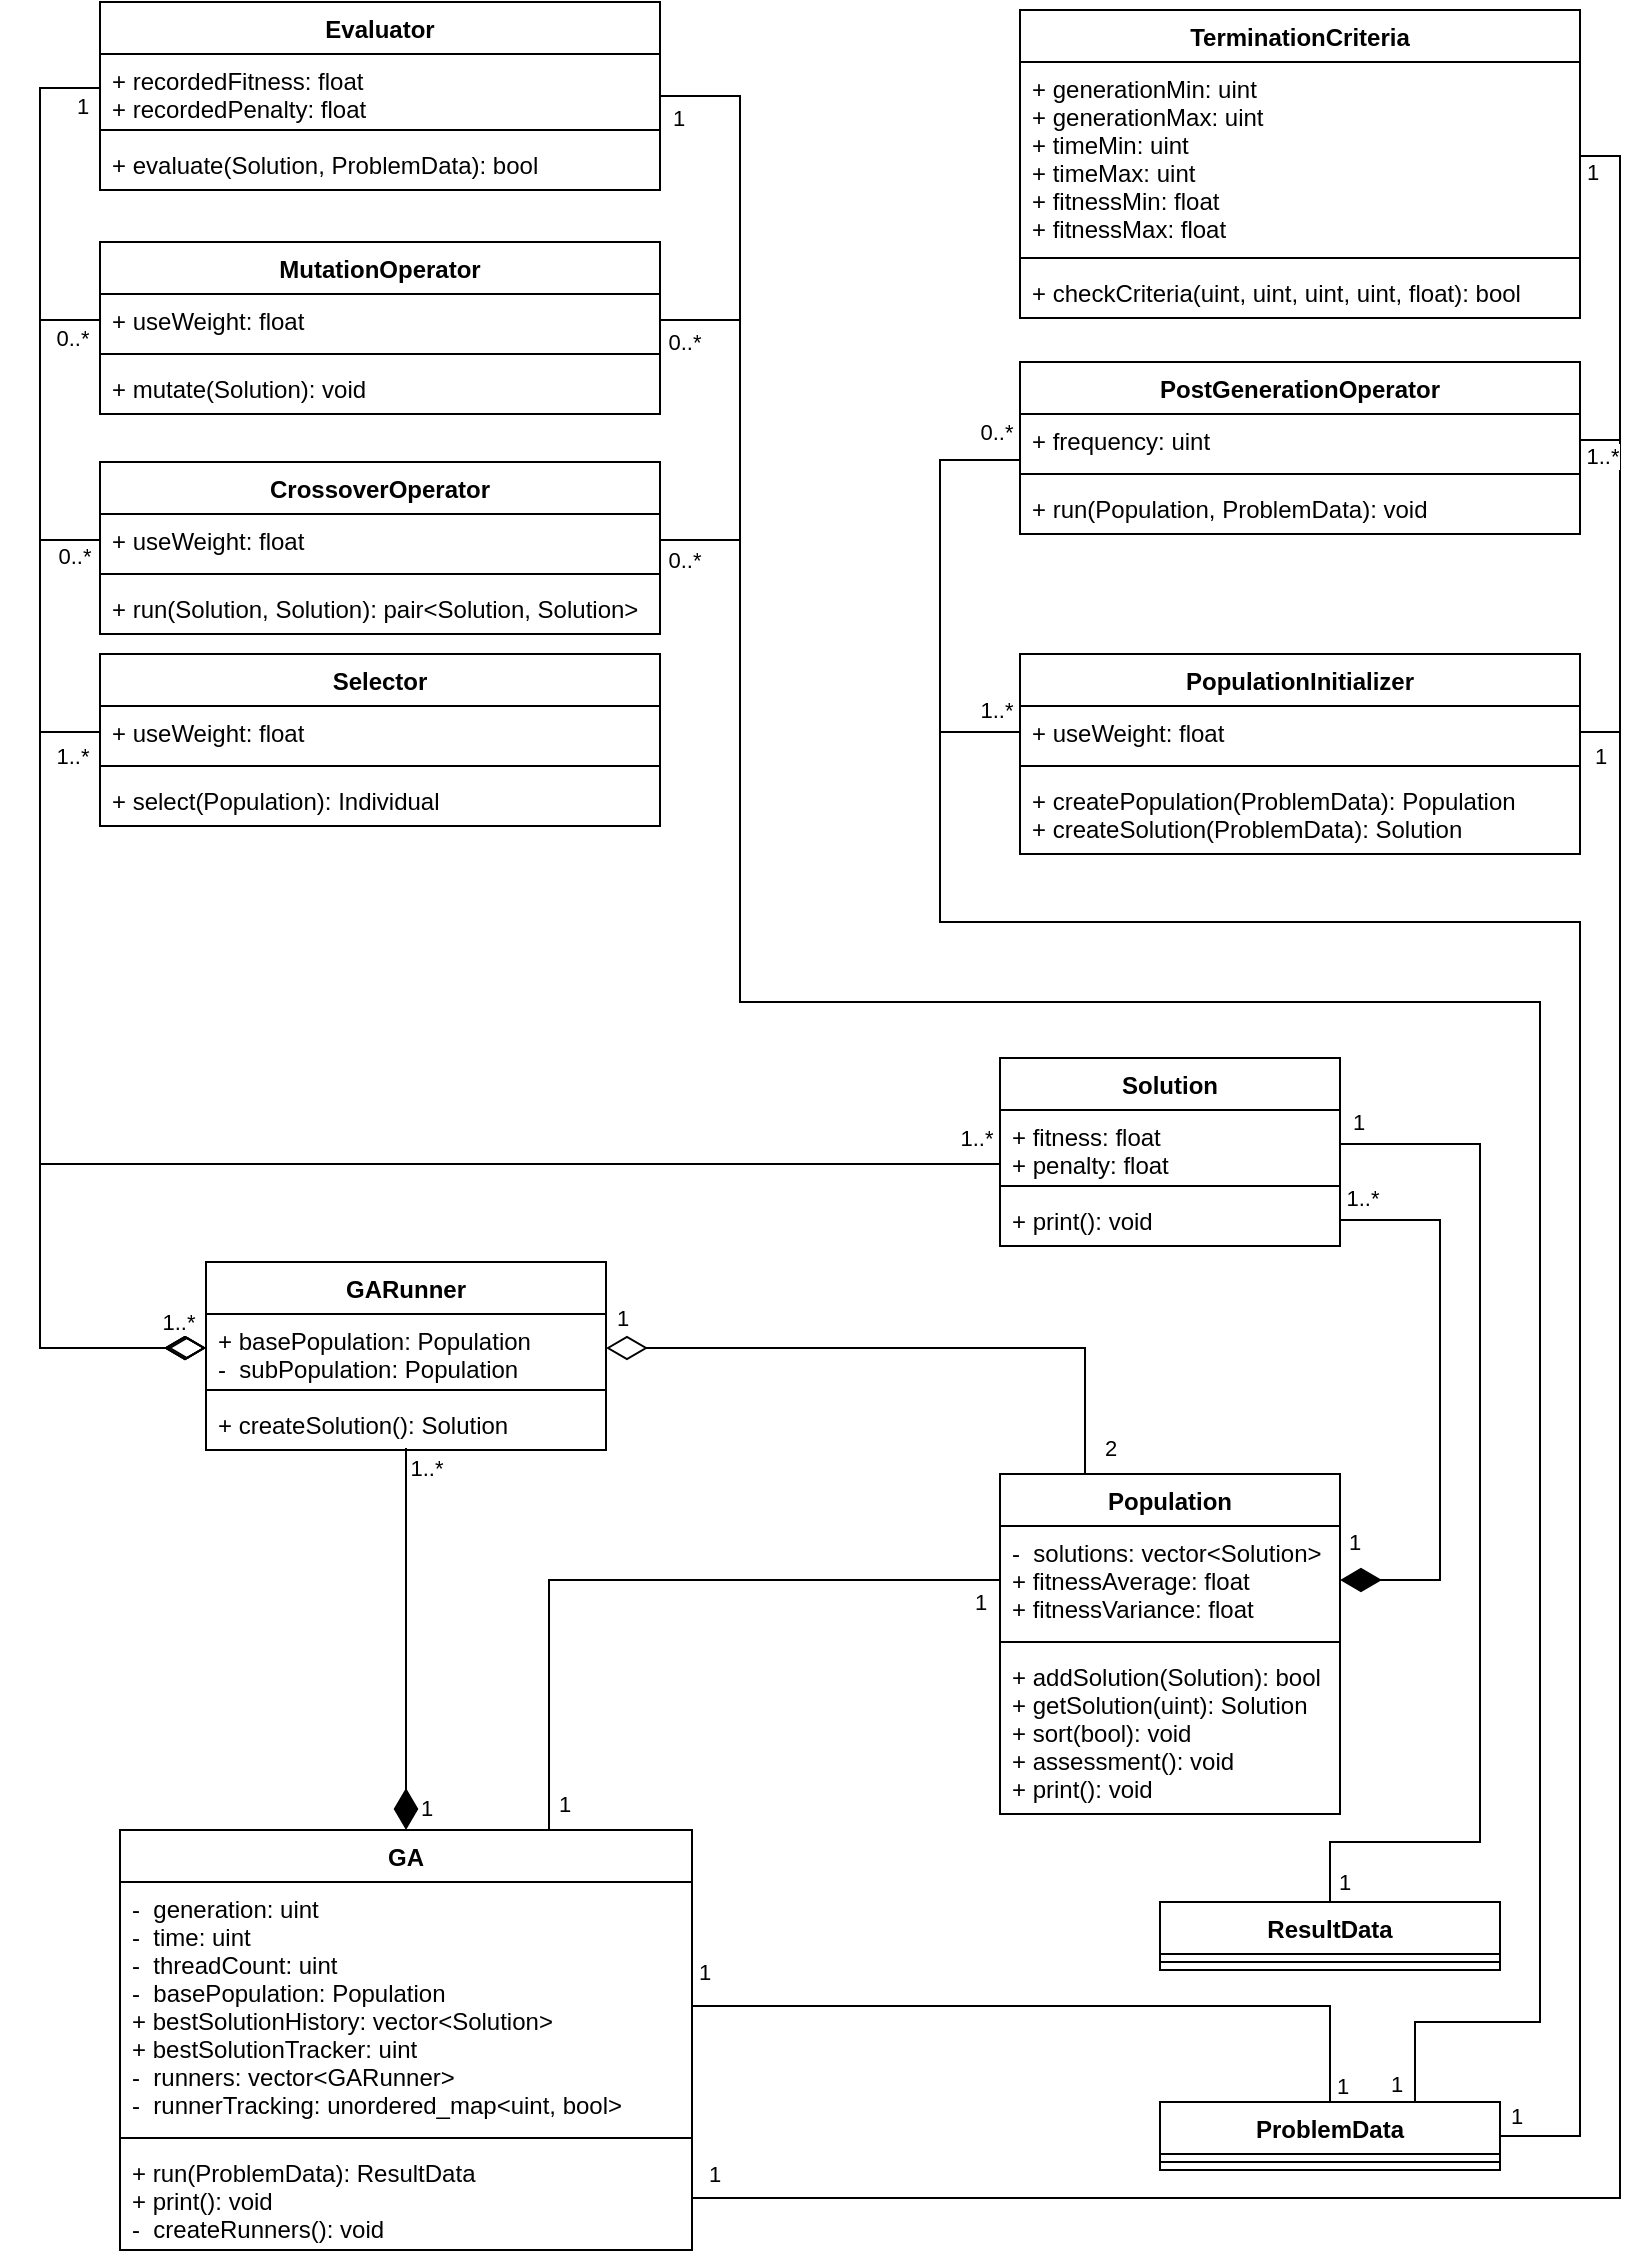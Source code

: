 <mxfile version="14.1.8" type="device"><diagram id="Fp5BeGc4P1zBLiBqkz0d" name="Sivu-1"><mxGraphModel dx="1422" dy="822" grid="1" gridSize="10" guides="1" tooltips="1" connect="1" arrows="1" fold="1" page="1" pageScale="1" pageWidth="827" pageHeight="1169" math="0" shadow="0"><root><mxCell id="0"/><mxCell id="1" parent="0"/><mxCell id="bLDgubu4ZvrGQS9YQGtU-7" style="edgeStyle=orthogonalEdgeStyle;rounded=0;orthogonalLoop=1;jettySize=auto;html=1;entryX=0.5;entryY=0.962;entryDx=0;entryDy=0;entryPerimeter=0;endArrow=none;endFill=0;startArrow=diamondThin;startFill=1;startSize=18;" parent="1" source="Of3fuPHcNje9wNOqwweY-1" target="Of3fuPHcNje9wNOqwweY-56" edge="1"><mxGeometry relative="1" as="geometry"/></mxCell><mxCell id="bLDgubu4ZvrGQS9YQGtU-8" value="1" style="edgeLabel;html=1;align=center;verticalAlign=middle;resizable=0;points=[];" parent="bLDgubu4ZvrGQS9YQGtU-7" vertex="1" connectable="0"><mxGeometry x="-0.856" y="-1" relative="1" as="geometry"><mxPoint x="9" y="3" as="offset"/></mxGeometry></mxCell><mxCell id="bLDgubu4ZvrGQS9YQGtU-9" value="1..*" style="edgeLabel;html=1;align=center;verticalAlign=middle;resizable=0;points=[];" parent="bLDgubu4ZvrGQS9YQGtU-7" vertex="1" connectable="0"><mxGeometry x="0.811" y="3" relative="1" as="geometry"><mxPoint x="13" y="-8" as="offset"/></mxGeometry></mxCell><mxCell id="bLDgubu4ZvrGQS9YQGtU-11" style="edgeStyle=orthogonalEdgeStyle;rounded=0;orthogonalLoop=1;jettySize=auto;html=1;entryX=0;entryY=0.5;entryDx=0;entryDy=0;endArrow=none;endFill=0;exitX=0.75;exitY=0;exitDx=0;exitDy=0;" parent="1" source="Of3fuPHcNje9wNOqwweY-1" target="Of3fuPHcNje9wNOqwweY-26" edge="1"><mxGeometry relative="1" as="geometry"><Array as="points"><mxPoint x="275" y="789"/></Array></mxGeometry></mxCell><mxCell id="bLDgubu4ZvrGQS9YQGtU-25" value="1" style="edgeLabel;html=1;align=center;verticalAlign=middle;resizable=0;points=[];" parent="bLDgubu4ZvrGQS9YQGtU-11" vertex="1" connectable="0"><mxGeometry x="-0.892" y="-1" relative="1" as="geometry"><mxPoint x="6" y="6" as="offset"/></mxGeometry></mxCell><mxCell id="bLDgubu4ZvrGQS9YQGtU-26" value="1" style="edgeLabel;html=1;align=center;verticalAlign=middle;resizable=0;points=[];" parent="bLDgubu4ZvrGQS9YQGtU-11" vertex="1" connectable="0"><mxGeometry x="0.886" y="-1" relative="1" as="geometry"><mxPoint x="9.5" y="10" as="offset"/></mxGeometry></mxCell><mxCell id="Of3fuPHcNje9wNOqwweY-1" value="GA" style="swimlane;fontStyle=1;align=center;verticalAlign=top;childLayout=stackLayout;horizontal=1;startSize=26;horizontalStack=0;resizeParent=1;resizeParentMax=0;resizeLast=0;collapsible=1;marginBottom=0;" parent="1" vertex="1"><mxGeometry x="60" y="914" width="286" height="210" as="geometry"/></mxCell><mxCell id="Of3fuPHcNje9wNOqwweY-2" value="-  generation: uint&#10;-  time: uint&#10;-  threadCount: uint&#10;-  basePopulation: Population&#10;+ bestSolutionHistory: vector&lt;Solution&gt;&#10;+ bestSolutionTracker: uint&#10;-  runners: vector&lt;GARunner&gt;&#10;-  runnerTracking: unordered_map&lt;uint, bool&gt;" style="text;strokeColor=none;fillColor=none;align=left;verticalAlign=top;spacingLeft=4;spacingRight=4;overflow=hidden;rotatable=0;points=[[0,0.5],[1,0.5]];portConstraint=eastwest;" parent="Of3fuPHcNje9wNOqwweY-1" vertex="1"><mxGeometry y="26" width="286" height="124" as="geometry"/></mxCell><mxCell id="Of3fuPHcNje9wNOqwweY-3" value="" style="line;strokeWidth=1;fillColor=none;align=left;verticalAlign=middle;spacingTop=-1;spacingLeft=3;spacingRight=3;rotatable=0;labelPosition=right;points=[];portConstraint=eastwest;" parent="Of3fuPHcNje9wNOqwweY-1" vertex="1"><mxGeometry y="150" width="286" height="8" as="geometry"/></mxCell><mxCell id="Of3fuPHcNje9wNOqwweY-4" value="+ run(ProblemData): ResultData&#10;+ print(): void&#10;-  createRunners(): void" style="text;strokeColor=none;fillColor=none;align=left;verticalAlign=top;spacingLeft=4;spacingRight=4;overflow=hidden;rotatable=0;points=[[0,0.5],[1,0.5]];portConstraint=eastwest;" parent="Of3fuPHcNje9wNOqwweY-1" vertex="1"><mxGeometry y="158" width="286" height="52" as="geometry"/></mxCell><mxCell id="Of3fuPHcNje9wNOqwweY-9" value="Evaluator" style="swimlane;fontStyle=1;align=center;verticalAlign=top;childLayout=stackLayout;horizontal=1;startSize=26;horizontalStack=0;resizeParent=1;resizeParentMax=0;resizeLast=0;collapsible=1;marginBottom=0;" parent="1" vertex="1"><mxGeometry x="50" width="280" height="94" as="geometry"/></mxCell><mxCell id="Of3fuPHcNje9wNOqwweY-10" value="+ recordedFitness: float&#10;+ recordedPenalty: float" style="text;strokeColor=none;fillColor=none;align=left;verticalAlign=top;spacingLeft=4;spacingRight=4;overflow=hidden;rotatable=0;points=[[0,0.5],[1,0.5]];portConstraint=eastwest;" parent="Of3fuPHcNje9wNOqwweY-9" vertex="1"><mxGeometry y="26" width="280" height="34" as="geometry"/></mxCell><mxCell id="Of3fuPHcNje9wNOqwweY-11" value="" style="line;strokeWidth=1;fillColor=none;align=left;verticalAlign=middle;spacingTop=-1;spacingLeft=3;spacingRight=3;rotatable=0;labelPosition=right;points=[];portConstraint=eastwest;" parent="Of3fuPHcNje9wNOqwweY-9" vertex="1"><mxGeometry y="60" width="280" height="8" as="geometry"/></mxCell><mxCell id="Of3fuPHcNje9wNOqwweY-12" value="+ evaluate(Solution, ProblemData): bool" style="text;strokeColor=none;fillColor=none;align=left;verticalAlign=top;spacingLeft=4;spacingRight=4;overflow=hidden;rotatable=0;points=[[0,0.5],[1,0.5]];portConstraint=eastwest;" parent="Of3fuPHcNje9wNOqwweY-9" vertex="1"><mxGeometry y="68" width="280" height="26" as="geometry"/></mxCell><mxCell id="Of3fuPHcNje9wNOqwweY-13" value="Selector" style="swimlane;fontStyle=1;align=center;verticalAlign=top;childLayout=stackLayout;horizontal=1;startSize=26;horizontalStack=0;resizeParent=1;resizeParentMax=0;resizeLast=0;collapsible=1;marginBottom=0;" parent="1" vertex="1"><mxGeometry x="50" y="326" width="280" height="86" as="geometry"/></mxCell><mxCell id="Of3fuPHcNje9wNOqwweY-14" value="+ useWeight: float" style="text;strokeColor=none;fillColor=none;align=left;verticalAlign=top;spacingLeft=4;spacingRight=4;overflow=hidden;rotatable=0;points=[[0,0.5],[1,0.5]];portConstraint=eastwest;" parent="Of3fuPHcNje9wNOqwweY-13" vertex="1"><mxGeometry y="26" width="280" height="26" as="geometry"/></mxCell><mxCell id="Of3fuPHcNje9wNOqwweY-15" value="" style="line;strokeWidth=1;fillColor=none;align=left;verticalAlign=middle;spacingTop=-1;spacingLeft=3;spacingRight=3;rotatable=0;labelPosition=right;points=[];portConstraint=eastwest;" parent="Of3fuPHcNje9wNOqwweY-13" vertex="1"><mxGeometry y="52" width="280" height="8" as="geometry"/></mxCell><mxCell id="Of3fuPHcNje9wNOqwweY-16" value="+ select(Population): Individual" style="text;strokeColor=none;fillColor=none;align=left;verticalAlign=top;spacingLeft=4;spacingRight=4;overflow=hidden;rotatable=0;points=[[0,0.5],[1,0.5]];portConstraint=eastwest;" parent="Of3fuPHcNje9wNOqwweY-13" vertex="1"><mxGeometry y="60" width="280" height="26" as="geometry"/></mxCell><mxCell id="Of3fuPHcNje9wNOqwweY-17" value="CrossoverOperator" style="swimlane;fontStyle=1;align=center;verticalAlign=top;childLayout=stackLayout;horizontal=1;startSize=26;horizontalStack=0;resizeParent=1;resizeParentMax=0;resizeLast=0;collapsible=1;marginBottom=0;" parent="1" vertex="1"><mxGeometry x="50" y="230" width="280" height="86" as="geometry"/></mxCell><mxCell id="Of3fuPHcNje9wNOqwweY-18" value="+ useWeight: float" style="text;strokeColor=none;fillColor=none;align=left;verticalAlign=top;spacingLeft=4;spacingRight=4;overflow=hidden;rotatable=0;points=[[0,0.5],[1,0.5]];portConstraint=eastwest;" parent="Of3fuPHcNje9wNOqwweY-17" vertex="1"><mxGeometry y="26" width="280" height="26" as="geometry"/></mxCell><mxCell id="Of3fuPHcNje9wNOqwweY-19" value="" style="line;strokeWidth=1;fillColor=none;align=left;verticalAlign=middle;spacingTop=-1;spacingLeft=3;spacingRight=3;rotatable=0;labelPosition=right;points=[];portConstraint=eastwest;" parent="Of3fuPHcNje9wNOqwweY-17" vertex="1"><mxGeometry y="52" width="280" height="8" as="geometry"/></mxCell><mxCell id="Of3fuPHcNje9wNOqwweY-20" value="+ run(Solution, Solution): pair&lt;Solution, Solution&gt;" style="text;strokeColor=none;fillColor=none;align=left;verticalAlign=top;spacingLeft=4;spacingRight=4;overflow=hidden;rotatable=0;points=[[0,0.5],[1,0.5]];portConstraint=eastwest;" parent="Of3fuPHcNje9wNOqwweY-17" vertex="1"><mxGeometry y="60" width="280" height="26" as="geometry"/></mxCell><mxCell id="Of3fuPHcNje9wNOqwweY-21" value="MutationOperator" style="swimlane;fontStyle=1;align=center;verticalAlign=top;childLayout=stackLayout;horizontal=1;startSize=26;horizontalStack=0;resizeParent=1;resizeParentMax=0;resizeLast=0;collapsible=1;marginBottom=0;" parent="1" vertex="1"><mxGeometry x="50" y="120" width="280" height="86" as="geometry"/></mxCell><mxCell id="Of3fuPHcNje9wNOqwweY-22" value="+ useWeight: float" style="text;strokeColor=none;fillColor=none;align=left;verticalAlign=top;spacingLeft=4;spacingRight=4;overflow=hidden;rotatable=0;points=[[0,0.5],[1,0.5]];portConstraint=eastwest;" parent="Of3fuPHcNje9wNOqwweY-21" vertex="1"><mxGeometry y="26" width="280" height="26" as="geometry"/></mxCell><mxCell id="Of3fuPHcNje9wNOqwweY-23" value="" style="line;strokeWidth=1;fillColor=none;align=left;verticalAlign=middle;spacingTop=-1;spacingLeft=3;spacingRight=3;rotatable=0;labelPosition=right;points=[];portConstraint=eastwest;" parent="Of3fuPHcNje9wNOqwweY-21" vertex="1"><mxGeometry y="52" width="280" height="8" as="geometry"/></mxCell><mxCell id="Of3fuPHcNje9wNOqwweY-24" value="+ mutate(Solution): void" style="text;strokeColor=none;fillColor=none;align=left;verticalAlign=top;spacingLeft=4;spacingRight=4;overflow=hidden;rotatable=0;points=[[0,0.5],[1,0.5]];portConstraint=eastwest;" parent="Of3fuPHcNje9wNOqwweY-21" vertex="1"><mxGeometry y="60" width="280" height="26" as="geometry"/></mxCell><mxCell id="bLDgubu4ZvrGQS9YQGtU-20" style="edgeStyle=orthogonalEdgeStyle;rounded=0;orthogonalLoop=1;jettySize=auto;html=1;endArrow=none;endFill=0;strokeWidth=1;endSize=18;startArrow=diamondThin;startFill=1;startSize=18;entryX=1;entryY=0.5;entryDx=0;entryDy=0;exitX=1;exitY=0.5;exitDx=0;exitDy=0;" parent="1" source="Of3fuPHcNje9wNOqwweY-26" target="Of3fuPHcNje9wNOqwweY-32" edge="1"><mxGeometry relative="1" as="geometry"><mxPoint x="530" y="670" as="targetPoint"/><Array as="points"><mxPoint x="720" y="789"/><mxPoint x="720" y="609"/></Array></mxGeometry></mxCell><mxCell id="bLDgubu4ZvrGQS9YQGtU-21" value="1" style="edgeLabel;html=1;align=center;verticalAlign=middle;resizable=0;points=[];" parent="bLDgubu4ZvrGQS9YQGtU-20" vertex="1" connectable="0"><mxGeometry x="-0.766" y="4" relative="1" as="geometry"><mxPoint x="-26" y="-15" as="offset"/></mxGeometry></mxCell><mxCell id="bLDgubu4ZvrGQS9YQGtU-24" value="1..*" style="edgeLabel;html=1;align=center;verticalAlign=middle;resizable=0;points=[];" parent="bLDgubu4ZvrGQS9YQGtU-20" vertex="1" connectable="0"><mxGeometry x="0.734" relative="1" as="geometry"><mxPoint x="-26" y="-11" as="offset"/></mxGeometry></mxCell><mxCell id="Of3fuPHcNje9wNOqwweY-25" value="Population" style="swimlane;fontStyle=1;align=center;verticalAlign=top;childLayout=stackLayout;horizontal=1;startSize=26;horizontalStack=0;resizeParent=1;resizeParentMax=0;resizeLast=0;collapsible=1;marginBottom=0;" parent="1" vertex="1"><mxGeometry x="500" y="736" width="170" height="170" as="geometry"/></mxCell><mxCell id="Of3fuPHcNje9wNOqwweY-26" value="-  solutions: vector&lt;Solution&gt;&#10;+ fitnessAverage: float&#10;+ fitnessVariance: float" style="text;strokeColor=none;fillColor=none;align=left;verticalAlign=top;spacingLeft=4;spacingRight=4;overflow=hidden;rotatable=0;points=[[0,0.5],[1,0.5]];portConstraint=eastwest;" parent="Of3fuPHcNje9wNOqwweY-25" vertex="1"><mxGeometry y="26" width="170" height="54" as="geometry"/></mxCell><mxCell id="Of3fuPHcNje9wNOqwweY-27" value="" style="line;strokeWidth=1;fillColor=none;align=left;verticalAlign=middle;spacingTop=-1;spacingLeft=3;spacingRight=3;rotatable=0;labelPosition=right;points=[];portConstraint=eastwest;" parent="Of3fuPHcNje9wNOqwweY-25" vertex="1"><mxGeometry y="80" width="170" height="8" as="geometry"/></mxCell><mxCell id="Of3fuPHcNje9wNOqwweY-28" value="+ addSolution(Solution): bool&#10;+ getSolution(uint): Solution&#10;+ sort(bool): void&#10;+ assessment(): void&#10;+ print(): void" style="text;strokeColor=none;fillColor=none;align=left;verticalAlign=top;spacingLeft=4;spacingRight=4;overflow=hidden;rotatable=0;points=[[0,0.5],[1,0.5]];portConstraint=eastwest;" parent="Of3fuPHcNje9wNOqwweY-25" vertex="1"><mxGeometry y="88" width="170" height="82" as="geometry"/></mxCell><mxCell id="Of3fuPHcNje9wNOqwweY-29" value="Solution" style="swimlane;fontStyle=1;align=center;verticalAlign=top;childLayout=stackLayout;horizontal=1;startSize=26;horizontalStack=0;resizeParent=1;resizeParentMax=0;resizeLast=0;collapsible=1;marginBottom=0;" parent="1" vertex="1"><mxGeometry x="500" y="528" width="170" height="94" as="geometry"/></mxCell><mxCell id="Of3fuPHcNje9wNOqwweY-30" value="+ fitness: float&#10;+ penalty: float" style="text;strokeColor=none;fillColor=none;align=left;verticalAlign=top;spacingLeft=4;spacingRight=4;overflow=hidden;rotatable=0;points=[[0,0.5],[1,0.5]];portConstraint=eastwest;" parent="Of3fuPHcNje9wNOqwweY-29" vertex="1"><mxGeometry y="26" width="170" height="34" as="geometry"/></mxCell><mxCell id="Of3fuPHcNje9wNOqwweY-31" value="" style="line;strokeWidth=1;fillColor=none;align=left;verticalAlign=middle;spacingTop=-1;spacingLeft=3;spacingRight=3;rotatable=0;labelPosition=right;points=[];portConstraint=eastwest;" parent="Of3fuPHcNje9wNOqwweY-29" vertex="1"><mxGeometry y="60" width="170" height="8" as="geometry"/></mxCell><mxCell id="Of3fuPHcNje9wNOqwweY-32" value="+ print(): void" style="text;strokeColor=none;fillColor=none;align=left;verticalAlign=top;spacingLeft=4;spacingRight=4;overflow=hidden;rotatable=0;points=[[0,0.5],[1,0.5]];portConstraint=eastwest;" parent="Of3fuPHcNje9wNOqwweY-29" vertex="1"><mxGeometry y="68" width="170" height="26" as="geometry"/></mxCell><mxCell id="bLDgubu4ZvrGQS9YQGtU-1" style="edgeStyle=orthogonalEdgeStyle;rounded=0;orthogonalLoop=1;jettySize=auto;html=1;entryX=1;entryY=0.5;entryDx=0;entryDy=0;endArrow=none;endFill=0;endSize=18;exitX=0.5;exitY=0;exitDx=0;exitDy=0;" parent="1" source="Of3fuPHcNje9wNOqwweY-33" target="Of3fuPHcNje9wNOqwweY-2" edge="1"><mxGeometry relative="1" as="geometry"><mxPoint x="560" y="940" as="sourcePoint"/></mxGeometry></mxCell><mxCell id="bLDgubu4ZvrGQS9YQGtU-3" value="1" style="edgeLabel;html=1;align=center;verticalAlign=middle;resizable=0;points=[];" parent="bLDgubu4ZvrGQS9YQGtU-1" vertex="1" connectable="0"><mxGeometry x="-0.948" y="2" relative="1" as="geometry"><mxPoint x="8" y="1" as="offset"/></mxGeometry></mxCell><mxCell id="bLDgubu4ZvrGQS9YQGtU-5" value="1" style="edgeLabel;html=1;align=center;verticalAlign=middle;resizable=0;points=[];" parent="bLDgubu4ZvrGQS9YQGtU-1" vertex="1" connectable="0"><mxGeometry x="0.908" y="2" relative="1" as="geometry"><mxPoint x="-11" y="-19" as="offset"/></mxGeometry></mxCell><mxCell id="bLDgubu4ZvrGQS9YQGtU-38" style="edgeStyle=orthogonalEdgeStyle;rounded=0;orthogonalLoop=1;jettySize=auto;html=1;entryX=1;entryY=0.5;entryDx=0;entryDy=0;startArrow=none;startFill=0;startSize=18;endArrow=none;endFill=0;endSize=6;strokeWidth=1;exitX=0.75;exitY=0;exitDx=0;exitDy=0;" parent="1" source="Of3fuPHcNje9wNOqwweY-33" target="Of3fuPHcNje9wNOqwweY-18" edge="1"><mxGeometry relative="1" as="geometry"><Array as="points"><mxPoint x="708" y="1010"/><mxPoint x="770" y="1010"/><mxPoint x="770" y="500"/><mxPoint x="370" y="500"/><mxPoint x="370" y="269"/></Array></mxGeometry></mxCell><mxCell id="bLDgubu4ZvrGQS9YQGtU-47" value="0..*" style="edgeLabel;html=1;align=center;verticalAlign=middle;resizable=0;points=[];" parent="bLDgubu4ZvrGQS9YQGtU-38" vertex="1" connectable="0"><mxGeometry x="0.982" y="-1" relative="1" as="geometry"><mxPoint y="11" as="offset"/></mxGeometry></mxCell><mxCell id="bLDgubu4ZvrGQS9YQGtU-42" style="edgeStyle=orthogonalEdgeStyle;rounded=0;orthogonalLoop=1;jettySize=auto;html=1;entryX=0;entryY=0.5;entryDx=0;entryDy=0;startArrow=none;startFill=0;startSize=18;endArrow=none;endFill=0;endSize=6;strokeWidth=1;exitX=1;exitY=0.5;exitDx=0;exitDy=0;" parent="1" source="Of3fuPHcNje9wNOqwweY-33" target="Of3fuPHcNje9wNOqwweY-50" edge="1"><mxGeometry relative="1" as="geometry"><Array as="points"><mxPoint x="790" y="1067"/><mxPoint x="790" y="460"/><mxPoint x="470" y="460"/><mxPoint x="470" y="365"/></Array></mxGeometry></mxCell><mxCell id="bLDgubu4ZvrGQS9YQGtU-45" value="1..*" style="edgeLabel;html=1;align=center;verticalAlign=middle;resizable=0;points=[];" parent="bLDgubu4ZvrGQS9YQGtU-42" vertex="1" connectable="0"><mxGeometry x="0.989" relative="1" as="geometry"><mxPoint x="-6.45" y="-11" as="offset"/></mxGeometry></mxCell><mxCell id="bLDgubu4ZvrGQS9YQGtU-43" style="edgeStyle=orthogonalEdgeStyle;rounded=0;orthogonalLoop=1;jettySize=auto;html=1;entryX=0;entryY=0.5;entryDx=0;entryDy=0;startArrow=none;startFill=0;startSize=18;endArrow=none;endFill=0;endSize=6;strokeWidth=1;exitX=1;exitY=0.5;exitDx=0;exitDy=0;" parent="1" source="Of3fuPHcNje9wNOqwweY-33" target="Of3fuPHcNje9wNOqwweY-58" edge="1"><mxGeometry relative="1" as="geometry"><Array as="points"><mxPoint x="790" y="1067"/><mxPoint x="790" y="460"/><mxPoint x="470" y="460"/><mxPoint x="470" y="229"/><mxPoint x="510" y="229"/></Array></mxGeometry></mxCell><mxCell id="bLDgubu4ZvrGQS9YQGtU-46" value="0..*" style="edgeLabel;html=1;align=center;verticalAlign=middle;resizable=0;points=[];" parent="bLDgubu4ZvrGQS9YQGtU-43" vertex="1" connectable="0"><mxGeometry x="0.992" y="1" relative="1" as="geometry"><mxPoint x="-11.23" y="-9" as="offset"/></mxGeometry></mxCell><mxCell id="hVGzuF8OAQ_gpJTBxdNS-1" value="1" style="edgeLabel;html=1;align=center;verticalAlign=middle;resizable=0;points=[];" parent="bLDgubu4ZvrGQS9YQGtU-43" vertex="1" connectable="0"><mxGeometry x="-0.972" y="-1" relative="1" as="geometry"><mxPoint x="-9.94" y="-11" as="offset"/></mxGeometry></mxCell><mxCell id="Of3fuPHcNje9wNOqwweY-33" value="ProblemData" style="swimlane;fontStyle=1;align=center;verticalAlign=top;childLayout=stackLayout;horizontal=1;startSize=26;horizontalStack=0;resizeParent=1;resizeParentMax=0;resizeLast=0;collapsible=1;marginBottom=0;" parent="1" vertex="1"><mxGeometry x="580" y="1050" width="170" height="34" as="geometry"/></mxCell><mxCell id="Of3fuPHcNje9wNOqwweY-35" value="" style="line;strokeWidth=1;fillColor=none;align=left;verticalAlign=middle;spacingTop=-1;spacingLeft=3;spacingRight=3;rotatable=0;labelPosition=right;points=[];portConstraint=eastwest;" parent="Of3fuPHcNje9wNOqwweY-33" vertex="1"><mxGeometry y="26" width="170" height="8" as="geometry"/></mxCell><mxCell id="bLDgubu4ZvrGQS9YQGtU-2" style="edgeStyle=orthogonalEdgeStyle;rounded=0;orthogonalLoop=1;jettySize=auto;html=1;endArrow=none;endFill=0;endSize=18;exitX=0.5;exitY=0;exitDx=0;exitDy=0;entryX=1;entryY=0.5;entryDx=0;entryDy=0;" parent="1" source="Of3fuPHcNje9wNOqwweY-37" target="Of3fuPHcNje9wNOqwweY-30" edge="1"><mxGeometry relative="1" as="geometry"><mxPoint x="440" y="920" as="sourcePoint"/><mxPoint x="730" y="870" as="targetPoint"/><Array as="points"><mxPoint x="665" y="920"/><mxPoint x="740" y="920"/><mxPoint x="740" y="571"/></Array></mxGeometry></mxCell><mxCell id="bLDgubu4ZvrGQS9YQGtU-4" value="1" style="edgeLabel;html=1;align=center;verticalAlign=middle;resizable=0;points=[];" parent="bLDgubu4ZvrGQS9YQGtU-2" vertex="1" connectable="0"><mxGeometry x="-0.95" relative="1" as="geometry"><mxPoint x="7" y="3" as="offset"/></mxGeometry></mxCell><mxCell id="bLDgubu4ZvrGQS9YQGtU-6" value="1" style="edgeLabel;html=1;align=center;verticalAlign=middle;resizable=0;points=[];" parent="bLDgubu4ZvrGQS9YQGtU-2" vertex="1" connectable="0"><mxGeometry x="0.892" y="3" relative="1" as="geometry"><mxPoint x="-20" y="-14.0" as="offset"/></mxGeometry></mxCell><mxCell id="Of3fuPHcNje9wNOqwweY-37" value="ResultData" style="swimlane;fontStyle=1;align=center;verticalAlign=top;childLayout=stackLayout;horizontal=1;startSize=26;horizontalStack=0;resizeParent=1;resizeParentMax=0;resizeLast=0;collapsible=1;marginBottom=0;" parent="1" vertex="1"><mxGeometry x="580" y="950" width="170" height="34" as="geometry"/></mxCell><mxCell id="Of3fuPHcNje9wNOqwweY-39" value="" style="line;strokeWidth=1;fillColor=none;align=left;verticalAlign=middle;spacingTop=-1;spacingLeft=3;spacingRight=3;rotatable=0;labelPosition=right;points=[];portConstraint=eastwest;" parent="Of3fuPHcNje9wNOqwweY-37" vertex="1"><mxGeometry y="26" width="170" height="8" as="geometry"/></mxCell><mxCell id="Of3fuPHcNje9wNOqwweY-49" value="PopulationInitializer" style="swimlane;fontStyle=1;align=center;verticalAlign=top;childLayout=stackLayout;horizontal=1;startSize=26;horizontalStack=0;resizeParent=1;resizeParentMax=0;resizeLast=0;collapsible=1;marginBottom=0;" parent="1" vertex="1"><mxGeometry x="510" y="326" width="280" height="100" as="geometry"/></mxCell><mxCell id="Of3fuPHcNje9wNOqwweY-50" value="+ useWeight: float" style="text;strokeColor=none;fillColor=none;align=left;verticalAlign=top;spacingLeft=4;spacingRight=4;overflow=hidden;rotatable=0;points=[[0,0.5],[1,0.5]];portConstraint=eastwest;" parent="Of3fuPHcNje9wNOqwweY-49" vertex="1"><mxGeometry y="26" width="280" height="26" as="geometry"/></mxCell><mxCell id="Of3fuPHcNje9wNOqwweY-51" value="" style="line;strokeWidth=1;fillColor=none;align=left;verticalAlign=middle;spacingTop=-1;spacingLeft=3;spacingRight=3;rotatable=0;labelPosition=right;points=[];portConstraint=eastwest;" parent="Of3fuPHcNje9wNOqwweY-49" vertex="1"><mxGeometry y="52" width="280" height="8" as="geometry"/></mxCell><mxCell id="Of3fuPHcNje9wNOqwweY-52" value="+ createPopulation(ProblemData): Population&#10;+ createSolution(ProblemData): Solution" style="text;strokeColor=none;fillColor=none;align=left;verticalAlign=top;spacingLeft=4;spacingRight=4;overflow=hidden;rotatable=0;points=[[0,0.5],[1,0.5]];portConstraint=eastwest;" parent="Of3fuPHcNje9wNOqwweY-49" vertex="1"><mxGeometry y="60" width="280" height="40" as="geometry"/></mxCell><mxCell id="bLDgubu4ZvrGQS9YQGtU-12" style="edgeStyle=orthogonalEdgeStyle;rounded=0;orthogonalLoop=1;jettySize=auto;html=1;entryX=0;entryY=0.5;entryDx=0;entryDy=0;endArrow=none;endFill=0;exitX=0;exitY=0.5;exitDx=0;exitDy=0;startArrow=diamondThin;startFill=0;startSize=16;" parent="1" source="Of3fuPHcNje9wNOqwweY-54" target="Of3fuPHcNje9wNOqwweY-10" edge="1"><mxGeometry relative="1" as="geometry"><Array as="points"><mxPoint x="20" y="673"/><mxPoint x="20" y="43"/></Array></mxGeometry></mxCell><mxCell id="bLDgubu4ZvrGQS9YQGtU-31" value="1" style="edgeLabel;html=1;align=center;verticalAlign=middle;resizable=0;points=[];" parent="bLDgubu4ZvrGQS9YQGtU-12" vertex="1" connectable="0"><mxGeometry x="0.9" y="3" relative="1" as="geometry"><mxPoint x="24" y="2" as="offset"/></mxGeometry></mxCell><mxCell id="Of3fuPHcNje9wNOqwweY-53" value="GARunner" style="swimlane;fontStyle=1;align=center;verticalAlign=top;childLayout=stackLayout;horizontal=1;startSize=26;horizontalStack=0;resizeParent=1;resizeParentMax=0;resizeLast=0;collapsible=1;marginBottom=0;" parent="1" vertex="1"><mxGeometry x="103" y="630" width="200" height="94" as="geometry"/></mxCell><mxCell id="Of3fuPHcNje9wNOqwweY-54" value="+ basePopulation: Population&#10;-  subPopulation: Population" style="text;strokeColor=none;fillColor=none;align=left;verticalAlign=top;spacingLeft=4;spacingRight=4;overflow=hidden;rotatable=0;points=[[0,0.5],[1,0.5]];portConstraint=eastwest;" parent="Of3fuPHcNje9wNOqwweY-53" vertex="1"><mxGeometry y="26" width="200" height="34" as="geometry"/></mxCell><mxCell id="Of3fuPHcNje9wNOqwweY-55" value="" style="line;strokeWidth=1;fillColor=none;align=left;verticalAlign=middle;spacingTop=-1;spacingLeft=3;spacingRight=3;rotatable=0;labelPosition=right;points=[];portConstraint=eastwest;" parent="Of3fuPHcNje9wNOqwweY-53" vertex="1"><mxGeometry y="60" width="200" height="8" as="geometry"/></mxCell><mxCell id="Of3fuPHcNje9wNOqwweY-56" value="+ createSolution(): Solution" style="text;strokeColor=none;fillColor=none;align=left;verticalAlign=top;spacingLeft=4;spacingRight=4;overflow=hidden;rotatable=0;points=[[0,0.5],[1,0.5]];portConstraint=eastwest;" parent="Of3fuPHcNje9wNOqwweY-53" vertex="1"><mxGeometry y="68" width="200" height="26" as="geometry"/></mxCell><mxCell id="Of3fuPHcNje9wNOqwweY-57" value="PostGenerationOperator" style="swimlane;fontStyle=1;align=center;verticalAlign=top;childLayout=stackLayout;horizontal=1;startSize=26;horizontalStack=0;resizeParent=1;resizeParentMax=0;resizeLast=0;collapsible=1;marginBottom=0;" parent="1" vertex="1"><mxGeometry x="510" y="180" width="280" height="86" as="geometry"/></mxCell><mxCell id="Of3fuPHcNje9wNOqwweY-58" value="+ frequency: uint" style="text;strokeColor=none;fillColor=none;align=left;verticalAlign=top;spacingLeft=4;spacingRight=4;overflow=hidden;rotatable=0;points=[[0,0.5],[1,0.5]];portConstraint=eastwest;" parent="Of3fuPHcNje9wNOqwweY-57" vertex="1"><mxGeometry y="26" width="280" height="26" as="geometry"/></mxCell><mxCell id="Of3fuPHcNje9wNOqwweY-59" value="" style="line;strokeWidth=1;fillColor=none;align=left;verticalAlign=middle;spacingTop=-1;spacingLeft=3;spacingRight=3;rotatable=0;labelPosition=right;points=[];portConstraint=eastwest;" parent="Of3fuPHcNje9wNOqwweY-57" vertex="1"><mxGeometry y="52" width="280" height="8" as="geometry"/></mxCell><mxCell id="Of3fuPHcNje9wNOqwweY-60" value="+ run(Population, ProblemData): void" style="text;strokeColor=none;fillColor=none;align=left;verticalAlign=top;spacingLeft=4;spacingRight=4;overflow=hidden;rotatable=0;points=[[0,0.5],[1,0.5]];portConstraint=eastwest;" parent="Of3fuPHcNje9wNOqwweY-57" vertex="1"><mxGeometry y="60" width="280" height="26" as="geometry"/></mxCell><mxCell id="bLDgubu4ZvrGQS9YQGtU-10" style="edgeStyle=orthogonalEdgeStyle;rounded=0;orthogonalLoop=1;jettySize=auto;html=1;entryX=0.25;entryY=0;entryDx=0;entryDy=0;endArrow=none;endFill=0;startSize=18;endSize=6;startArrow=diamondThin;startFill=0;" parent="1" source="Of3fuPHcNje9wNOqwweY-54" target="Of3fuPHcNje9wNOqwweY-25" edge="1"><mxGeometry relative="1" as="geometry"><Array as="points"><mxPoint x="543" y="673"/></Array></mxGeometry></mxCell><mxCell id="bLDgubu4ZvrGQS9YQGtU-22" value="1" style="edgeLabel;html=1;align=center;verticalAlign=middle;resizable=0;points=[];" parent="bLDgubu4ZvrGQS9YQGtU-10" vertex="1" connectable="0"><mxGeometry x="-0.484" y="-2" relative="1" as="geometry"><mxPoint x="-70" y="-17" as="offset"/></mxGeometry></mxCell><mxCell id="bLDgubu4ZvrGQS9YQGtU-23" value="2" style="edgeLabel;html=1;align=center;verticalAlign=middle;resizable=0;points=[];" parent="bLDgubu4ZvrGQS9YQGtU-10" vertex="1" connectable="0"><mxGeometry x="0.874" y="-2" relative="1" as="geometry"><mxPoint x="14.5" y="6" as="offset"/></mxGeometry></mxCell><mxCell id="bLDgubu4ZvrGQS9YQGtU-13" style="edgeStyle=orthogonalEdgeStyle;rounded=0;orthogonalLoop=1;jettySize=auto;html=1;entryX=0;entryY=0.5;entryDx=0;entryDy=0;endArrow=none;endFill=0;startArrow=diamondThin;startFill=0;startSize=18;" parent="1" source="Of3fuPHcNje9wNOqwweY-54" target="Of3fuPHcNje9wNOqwweY-22" edge="1"><mxGeometry relative="1" as="geometry"><Array as="points"><mxPoint x="20" y="673"/><mxPoint x="20" y="159"/></Array></mxGeometry></mxCell><mxCell id="bLDgubu4ZvrGQS9YQGtU-30" value="0..*" style="edgeLabel;html=1;align=center;verticalAlign=middle;resizable=0;points=[];" parent="bLDgubu4ZvrGQS9YQGtU-13" vertex="1" connectable="0"><mxGeometry x="0.888" y="2" relative="1" as="geometry"><mxPoint x="18.17" y="4.0" as="offset"/></mxGeometry></mxCell><mxCell id="bLDgubu4ZvrGQS9YQGtU-14" style="edgeStyle=orthogonalEdgeStyle;rounded=0;orthogonalLoop=1;jettySize=auto;html=1;exitX=0;exitY=0.5;exitDx=0;exitDy=0;entryX=0;entryY=0.5;entryDx=0;entryDy=0;endArrow=none;endFill=0;startArrow=diamondThin;startFill=0;startSize=18;" parent="1" source="Of3fuPHcNje9wNOqwweY-54" target="Of3fuPHcNje9wNOqwweY-18" edge="1"><mxGeometry relative="1" as="geometry"><Array as="points"><mxPoint x="20" y="673"/><mxPoint x="20" y="269"/></Array></mxGeometry></mxCell><mxCell id="bLDgubu4ZvrGQS9YQGtU-29" value="0..*" style="edgeLabel;html=1;align=center;verticalAlign=middle;resizable=0;points=[];" parent="bLDgubu4ZvrGQS9YQGtU-14" vertex="1" connectable="0"><mxGeometry x="0.867" y="-2" relative="1" as="geometry"><mxPoint x="14.61" y="3" as="offset"/></mxGeometry></mxCell><mxCell id="bLDgubu4ZvrGQS9YQGtU-15" style="edgeStyle=orthogonalEdgeStyle;rounded=0;orthogonalLoop=1;jettySize=auto;html=1;entryX=0;entryY=0.5;entryDx=0;entryDy=0;endArrow=none;endFill=0;startArrow=diamondThin;startFill=0;startSize=18;" parent="1" source="Of3fuPHcNje9wNOqwweY-54" target="Of3fuPHcNje9wNOqwweY-14" edge="1"><mxGeometry relative="1" as="geometry"><Array as="points"><mxPoint x="20" y="673"/><mxPoint x="20" y="365"/></Array></mxGeometry></mxCell><mxCell id="bLDgubu4ZvrGQS9YQGtU-28" value="1..*" style="edgeLabel;html=1;align=center;verticalAlign=middle;resizable=0;points=[];" parent="bLDgubu4ZvrGQS9YQGtU-15" vertex="1" connectable="0"><mxGeometry x="0.761" y="1" relative="1" as="geometry"><mxPoint x="17" y="-9.0" as="offset"/></mxGeometry></mxCell><mxCell id="bLDgubu4ZvrGQS9YQGtU-32" value="1..*" style="edgeLabel;html=1;align=center;verticalAlign=middle;resizable=0;points=[];" parent="bLDgubu4ZvrGQS9YQGtU-15" vertex="1" connectable="0"><mxGeometry x="-0.87" relative="1" as="geometry"><mxPoint x="13" y="-13" as="offset"/></mxGeometry></mxCell><mxCell id="bLDgubu4ZvrGQS9YQGtU-16" style="edgeStyle=orthogonalEdgeStyle;rounded=0;orthogonalLoop=1;jettySize=auto;html=1;entryX=1;entryY=0.5;entryDx=0;entryDy=0;endArrow=none;endFill=0;exitX=1;exitY=0.5;exitDx=0;exitDy=0;" parent="1" source="Of3fuPHcNje9wNOqwweY-4" target="seY10z_-2hXD4xweqbC2-2" edge="1"><mxGeometry relative="1" as="geometry"><Array as="points"><mxPoint x="810" y="1098"/><mxPoint x="810" y="77"/></Array></mxGeometry></mxCell><mxCell id="bLDgubu4ZvrGQS9YQGtU-36" value="1" style="edgeLabel;html=1;align=center;verticalAlign=middle;resizable=0;points=[];" parent="bLDgubu4ZvrGQS9YQGtU-16" vertex="1" connectable="0"><mxGeometry x="0.992" y="-1" relative="1" as="geometry"><mxPoint y="9" as="offset"/></mxGeometry></mxCell><mxCell id="bLDgubu4ZvrGQS9YQGtU-18" style="edgeStyle=orthogonalEdgeStyle;rounded=0;orthogonalLoop=1;jettySize=auto;html=1;entryX=1;entryY=0.5;entryDx=0;entryDy=0;endArrow=none;endFill=0;exitX=1;exitY=0.5;exitDx=0;exitDy=0;" parent="1" source="Of3fuPHcNje9wNOqwweY-4" target="Of3fuPHcNje9wNOqwweY-58" edge="1"><mxGeometry relative="1" as="geometry"/></mxCell><mxCell id="bLDgubu4ZvrGQS9YQGtU-35" value="1..*" style="edgeLabel;html=1;align=center;verticalAlign=middle;resizable=0;points=[];" parent="bLDgubu4ZvrGQS9YQGtU-18" vertex="1" connectable="0"><mxGeometry x="0.991" relative="1" as="geometry"><mxPoint x="4.8" y="8" as="offset"/></mxGeometry></mxCell><mxCell id="bLDgubu4ZvrGQS9YQGtU-19" style="edgeStyle=orthogonalEdgeStyle;rounded=0;orthogonalLoop=1;jettySize=auto;html=1;entryX=1;entryY=0.5;entryDx=0;entryDy=0;endArrow=none;endFill=0;exitX=1;exitY=0.5;exitDx=0;exitDy=0;" parent="1" source="Of3fuPHcNje9wNOqwweY-4" target="Of3fuPHcNje9wNOqwweY-50" edge="1"><mxGeometry relative="1" as="geometry"/></mxCell><mxCell id="bLDgubu4ZvrGQS9YQGtU-33" value="1" style="edgeLabel;html=1;align=center;verticalAlign=middle;resizable=0;points=[];" parent="bLDgubu4ZvrGQS9YQGtU-19" vertex="1" connectable="0"><mxGeometry x="-0.946" relative="1" as="geometry"><mxPoint x="-21.86" y="-12.03" as="offset"/></mxGeometry></mxCell><mxCell id="bLDgubu4ZvrGQS9YQGtU-34" value="1" style="edgeLabel;html=1;align=center;verticalAlign=middle;resizable=0;points=[];" parent="bLDgubu4ZvrGQS9YQGtU-19" vertex="1" connectable="0"><mxGeometry x="0.968" relative="1" as="geometry"><mxPoint x="-10.14" y="12" as="offset"/></mxGeometry></mxCell><mxCell id="bLDgubu4ZvrGQS9YQGtU-39" style="edgeStyle=orthogonalEdgeStyle;rounded=0;orthogonalLoop=1;jettySize=auto;html=1;entryX=1;entryY=0.5;entryDx=0;entryDy=0;startArrow=none;startFill=0;startSize=18;endArrow=none;endFill=0;endSize=6;strokeWidth=1;exitX=0.75;exitY=0;exitDx=0;exitDy=0;" parent="1" source="Of3fuPHcNje9wNOqwweY-33" target="Of3fuPHcNje9wNOqwweY-22" edge="1"><mxGeometry relative="1" as="geometry"><mxPoint x="780" y="1077" as="sourcePoint"/><mxPoint x="340" y="279" as="targetPoint"/><Array as="points"><mxPoint x="708" y="1010"/><mxPoint x="770" y="1010"/><mxPoint x="770" y="500"/><mxPoint x="370" y="500"/><mxPoint x="370" y="159"/></Array></mxGeometry></mxCell><mxCell id="bLDgubu4ZvrGQS9YQGtU-48" value="0..*" style="edgeLabel;html=1;align=center;verticalAlign=middle;resizable=0;points=[];" parent="bLDgubu4ZvrGQS9YQGtU-39" vertex="1" connectable="0"><mxGeometry x="0.982" y="-1" relative="1" as="geometry"><mxPoint x="-0.72" y="12" as="offset"/></mxGeometry></mxCell><mxCell id="bLDgubu4ZvrGQS9YQGtU-40" style="edgeStyle=orthogonalEdgeStyle;rounded=0;orthogonalLoop=1;jettySize=auto;html=1;entryX=1;entryY=0.5;entryDx=0;entryDy=0;startArrow=none;startFill=0;startSize=18;endArrow=none;endFill=0;endSize=6;strokeWidth=1;exitX=0.75;exitY=0;exitDx=0;exitDy=0;" parent="1" source="Of3fuPHcNje9wNOqwweY-33" target="Of3fuPHcNje9wNOqwweY-9" edge="1"><mxGeometry relative="1" as="geometry"><mxPoint x="790" y="1087" as="sourcePoint"/><mxPoint x="350" y="289" as="targetPoint"/><Array as="points"><mxPoint x="708" y="1010"/><mxPoint x="770" y="1010"/><mxPoint x="770" y="500"/><mxPoint x="370" y="500"/><mxPoint x="370" y="47"/></Array></mxGeometry></mxCell><mxCell id="bLDgubu4ZvrGQS9YQGtU-44" value="1" style="edgeLabel;html=1;align=center;verticalAlign=middle;resizable=0;points=[];" parent="bLDgubu4ZvrGQS9YQGtU-40" vertex="1" connectable="0"><mxGeometry x="-0.98" relative="1" as="geometry"><mxPoint x="-10" y="6" as="offset"/></mxGeometry></mxCell><mxCell id="bLDgubu4ZvrGQS9YQGtU-49" value="1" style="edgeLabel;html=1;align=center;verticalAlign=middle;resizable=0;points=[];" parent="bLDgubu4ZvrGQS9YQGtU-40" vertex="1" connectable="0"><mxGeometry x="0.978" y="1" relative="1" as="geometry"><mxPoint x="-7.39" y="10" as="offset"/></mxGeometry></mxCell><mxCell id="bLDgubu4ZvrGQS9YQGtU-50" style="edgeStyle=orthogonalEdgeStyle;rounded=0;orthogonalLoop=1;jettySize=auto;html=1;entryX=0;entryY=0.5;entryDx=0;entryDy=0;startArrow=none;startFill=0;startSize=18;endArrow=none;endFill=0;endSize=6;strokeWidth=1;" parent="1" source="Of3fuPHcNje9wNOqwweY-30" target="Of3fuPHcNje9wNOqwweY-14" edge="1"><mxGeometry relative="1" as="geometry"><Array as="points"><mxPoint x="20" y="581"/><mxPoint x="20" y="365"/></Array></mxGeometry></mxCell><mxCell id="bLDgubu4ZvrGQS9YQGtU-51" value="1..*" style="edgeLabel;html=1;align=center;verticalAlign=middle;resizable=0;points=[];" parent="bLDgubu4ZvrGQS9YQGtU-50" vertex="1" connectable="0"><mxGeometry x="-0.946" y="4" relative="1" as="geometry"><mxPoint x="7" y="-17" as="offset"/></mxGeometry></mxCell><mxCell id="seY10z_-2hXD4xweqbC2-1" value="TerminationCriteria" style="swimlane;fontStyle=1;align=center;verticalAlign=top;childLayout=stackLayout;horizontal=1;startSize=26;horizontalStack=0;resizeParent=1;resizeParentMax=0;resizeLast=0;collapsible=1;marginBottom=0;" vertex="1" parent="1"><mxGeometry x="510" y="4" width="280" height="154" as="geometry"/></mxCell><mxCell id="seY10z_-2hXD4xweqbC2-2" value="+ generationMin: uint&#10;+ generationMax: uint&#10;+ timeMin: uint&#10;+ timeMax: uint&#10;+ fitnessMin: float&#10;+ fitnessMax: float" style="text;strokeColor=none;fillColor=none;align=left;verticalAlign=top;spacingLeft=4;spacingRight=4;overflow=hidden;rotatable=0;points=[[0,0.5],[1,0.5]];portConstraint=eastwest;" vertex="1" parent="seY10z_-2hXD4xweqbC2-1"><mxGeometry y="26" width="280" height="94" as="geometry"/></mxCell><mxCell id="seY10z_-2hXD4xweqbC2-3" value="" style="line;strokeWidth=1;fillColor=none;align=left;verticalAlign=middle;spacingTop=-1;spacingLeft=3;spacingRight=3;rotatable=0;labelPosition=right;points=[];portConstraint=eastwest;" vertex="1" parent="seY10z_-2hXD4xweqbC2-1"><mxGeometry y="120" width="280" height="8" as="geometry"/></mxCell><mxCell id="seY10z_-2hXD4xweqbC2-4" value="+ checkCriteria(uint, uint, uint, uint, float): bool" style="text;strokeColor=none;fillColor=none;align=left;verticalAlign=top;spacingLeft=4;spacingRight=4;overflow=hidden;rotatable=0;points=[[0,0.5],[1,0.5]];portConstraint=eastwest;" vertex="1" parent="seY10z_-2hXD4xweqbC2-1"><mxGeometry y="128" width="280" height="26" as="geometry"/></mxCell></root></mxGraphModel></diagram></mxfile>